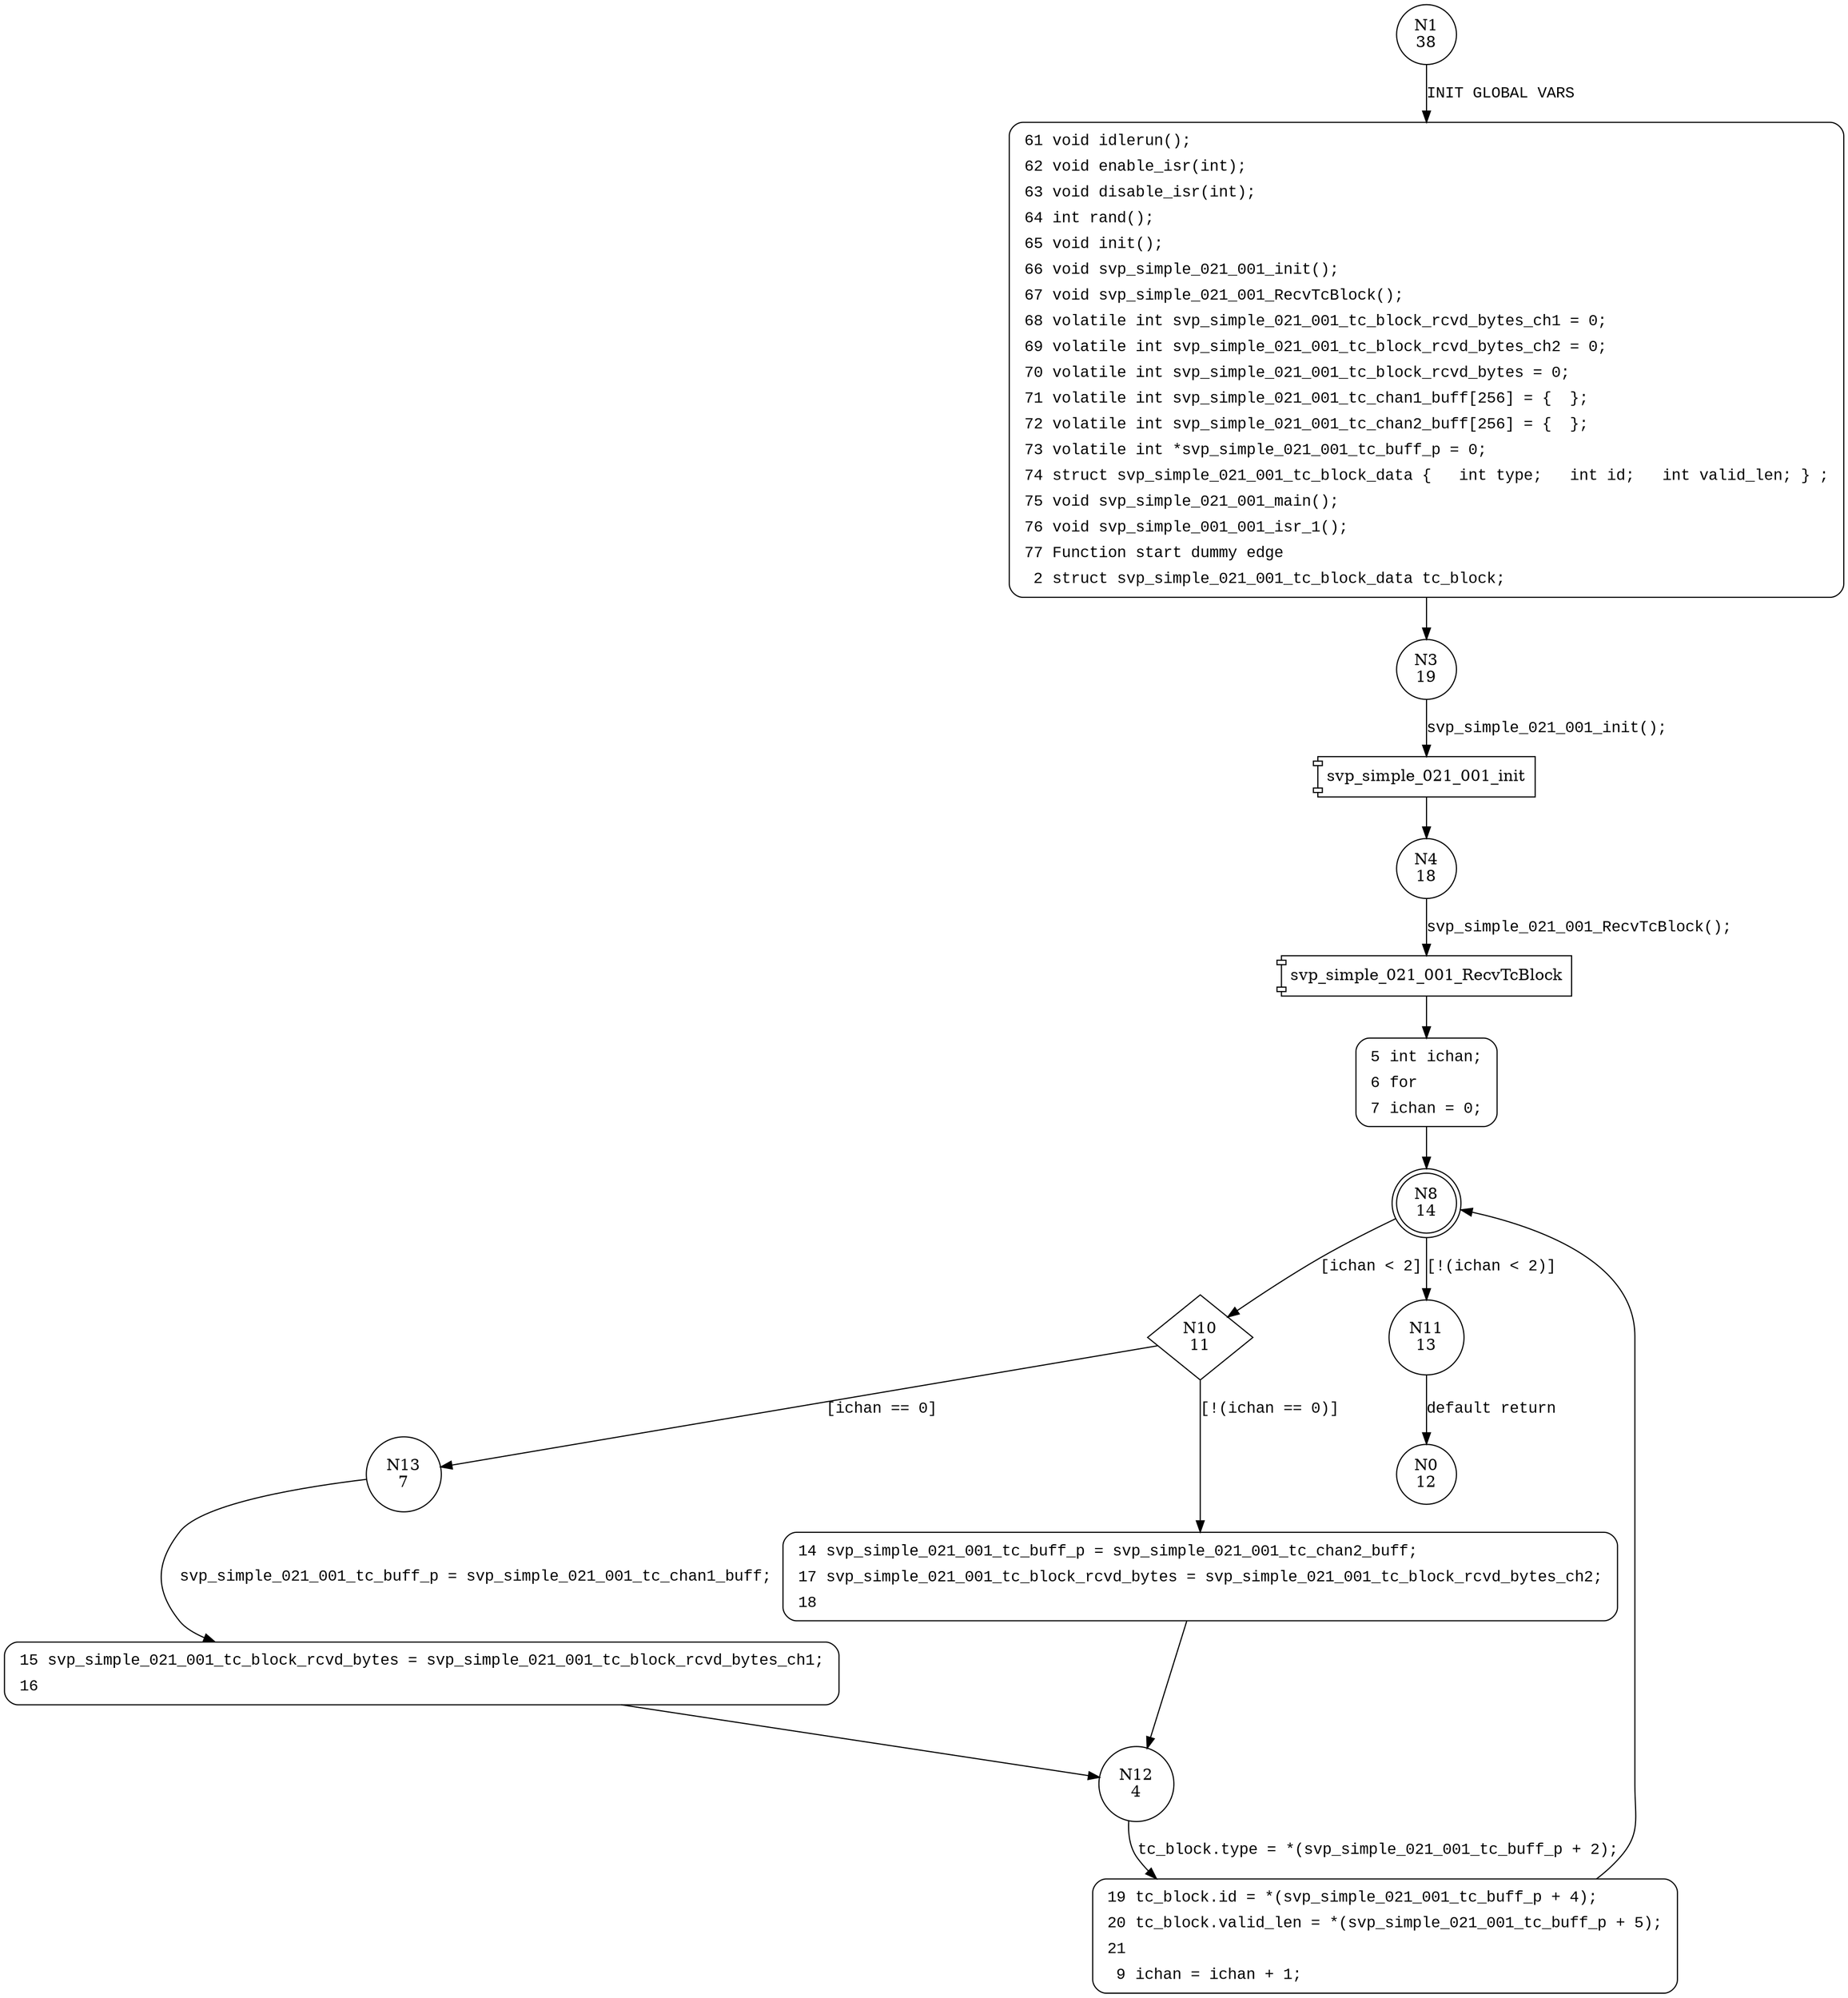 digraph svp_simple_021_001_main {
1 [shape="circle" label="N1\n38"]
61 [shape="circle" label="N61\n37"]
3 [shape="circle" label="N3\n19"]
4 [shape="circle" label="N4\n18"]
5 [shape="circle" label="N5\n17"]
8 [shape="doublecircle" label="N8\n14"]
10 [shape="diamond" label="N10\n11"]
11 [shape="circle" label="N11\n13"]
13 [shape="circle" label="N13\n7"]
14 [shape="circle" label="N14\n10"]
12 [shape="circle" label="N12\n4"]
19 [shape="circle" label="N19\n3"]
15 [shape="circle" label="N15\n6"]
0 [shape="circle" label="N0\n12"]
61 [style="filled,bold" penwidth="1" fillcolor="white" fontname="Courier New" shape="Mrecord" label=<<table border="0" cellborder="0" cellpadding="3" bgcolor="white"><tr><td align="right">61</td><td align="left">void idlerun();</td></tr><tr><td align="right">62</td><td align="left">void enable_isr(int);</td></tr><tr><td align="right">63</td><td align="left">void disable_isr(int);</td></tr><tr><td align="right">64</td><td align="left">int rand();</td></tr><tr><td align="right">65</td><td align="left">void init();</td></tr><tr><td align="right">66</td><td align="left">void svp_simple_021_001_init();</td></tr><tr><td align="right">67</td><td align="left">void svp_simple_021_001_RecvTcBlock();</td></tr><tr><td align="right">68</td><td align="left">volatile int svp_simple_021_001_tc_block_rcvd_bytes_ch1 = 0;</td></tr><tr><td align="right">69</td><td align="left">volatile int svp_simple_021_001_tc_block_rcvd_bytes_ch2 = 0;</td></tr><tr><td align="right">70</td><td align="left">volatile int svp_simple_021_001_tc_block_rcvd_bytes = 0;</td></tr><tr><td align="right">71</td><td align="left">volatile int svp_simple_021_001_tc_chan1_buff[256] = &#123;  &#125;;</td></tr><tr><td align="right">72</td><td align="left">volatile int svp_simple_021_001_tc_chan2_buff[256] = &#123;  &#125;;</td></tr><tr><td align="right">73</td><td align="left">volatile int *svp_simple_021_001_tc_buff_p = 0;</td></tr><tr><td align="right">74</td><td align="left">struct svp_simple_021_001_tc_block_data &#123;   int type;   int id;   int valid_len; &#125; ;</td></tr><tr><td align="right">75</td><td align="left">void svp_simple_021_001_main();</td></tr><tr><td align="right">76</td><td align="left">void svp_simple_001_001_isr_1();</td></tr><tr><td align="right">77</td><td align="left">Function start dummy edge</td></tr><tr><td align="right">2</td><td align="left">struct svp_simple_021_001_tc_block_data tc_block;</td></tr></table>>]
61 -> 3[label=""]
5 [style="filled,bold" penwidth="1" fillcolor="white" fontname="Courier New" shape="Mrecord" label=<<table border="0" cellborder="0" cellpadding="3" bgcolor="white"><tr><td align="right">5</td><td align="left">int ichan;</td></tr><tr><td align="right">6</td><td align="left">for</td></tr><tr><td align="right">7</td><td align="left">ichan = 0;</td></tr></table>>]
5 -> 8[label=""]
14 [style="filled,bold" penwidth="1" fillcolor="white" fontname="Courier New" shape="Mrecord" label=<<table border="0" cellborder="0" cellpadding="3" bgcolor="white"><tr><td align="right">14</td><td align="left">svp_simple_021_001_tc_buff_p = svp_simple_021_001_tc_chan2_buff;</td></tr><tr><td align="right">17</td><td align="left">svp_simple_021_001_tc_block_rcvd_bytes = svp_simple_021_001_tc_block_rcvd_bytes_ch2;</td></tr><tr><td align="right">18</td><td align="left"></td></tr></table>>]
14 -> 12[label=""]
19 [style="filled,bold" penwidth="1" fillcolor="white" fontname="Courier New" shape="Mrecord" label=<<table border="0" cellborder="0" cellpadding="3" bgcolor="white"><tr><td align="right">19</td><td align="left">tc_block.id = *(svp_simple_021_001_tc_buff_p + 4);</td></tr><tr><td align="right">20</td><td align="left">tc_block.valid_len = *(svp_simple_021_001_tc_buff_p + 5);</td></tr><tr><td align="right">21</td><td align="left"></td></tr><tr><td align="right">9</td><td align="left">ichan = ichan + 1;</td></tr></table>>]
19 -> 8[label=""]
15 [style="filled,bold" penwidth="1" fillcolor="white" fontname="Courier New" shape="Mrecord" label=<<table border="0" cellborder="0" cellpadding="3" bgcolor="white"><tr><td align="right">15</td><td align="left">svp_simple_021_001_tc_block_rcvd_bytes = svp_simple_021_001_tc_block_rcvd_bytes_ch1;</td></tr><tr><td align="right">16</td><td align="left"></td></tr></table>>]
15 -> 12[label=""]
1 -> 61 [label="INIT GLOBAL VARS" fontname="Courier New"]
100001 [shape="component" label="svp_simple_021_001_init"]
3 -> 100001 [label="svp_simple_021_001_init();" fontname="Courier New"]
100001 -> 4 [label="" fontname="Courier New"]
100002 [shape="component" label="svp_simple_021_001_RecvTcBlock"]
4 -> 100002 [label="svp_simple_021_001_RecvTcBlock();" fontname="Courier New"]
100002 -> 5 [label="" fontname="Courier New"]
8 -> 10 [label="[ichan < 2]" fontname="Courier New"]
8 -> 11 [label="[!(ichan < 2)]" fontname="Courier New"]
10 -> 13 [label="[ichan == 0]" fontname="Courier New"]
10 -> 14 [label="[!(ichan == 0)]" fontname="Courier New"]
12 -> 19 [label="tc_block.type = *(svp_simple_021_001_tc_buff_p + 2);" fontname="Courier New"]
13 -> 15 [label="svp_simple_021_001_tc_buff_p = svp_simple_021_001_tc_chan1_buff;" fontname="Courier New"]
11 -> 0 [label="default return" fontname="Courier New"]
}